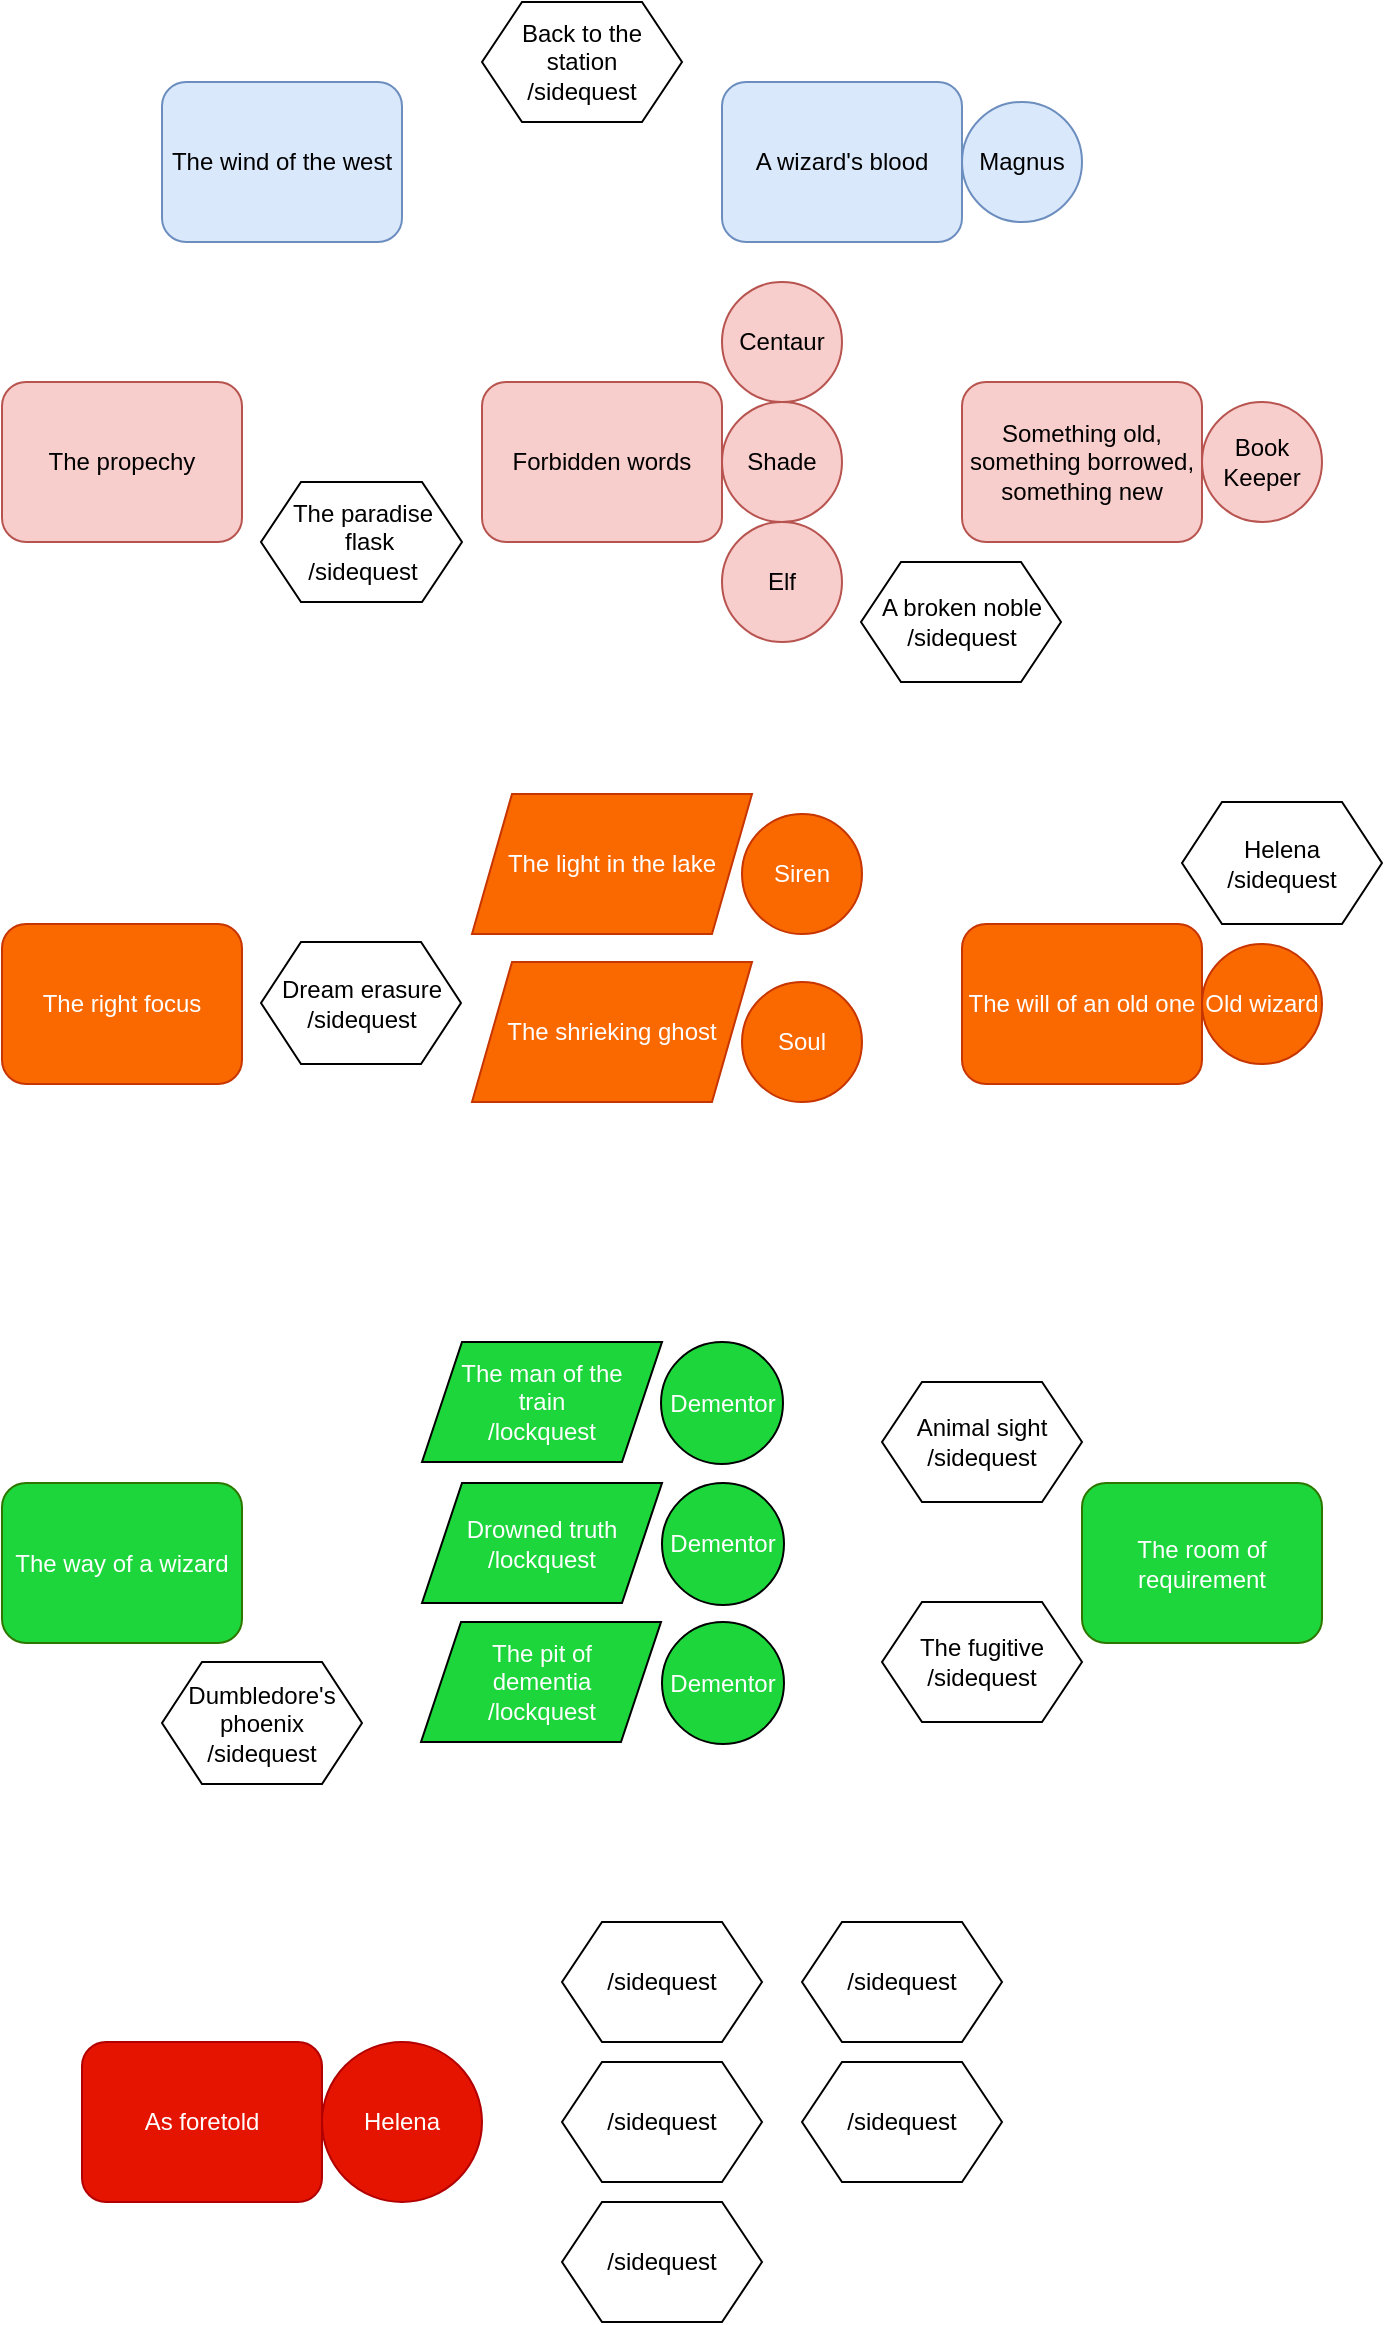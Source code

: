 <mxfile version="13.8.8" type="device"><diagram id="kgpKYQtTHZ0yAKxKKP6v" name="Page-1"><mxGraphModel dx="868" dy="425" grid="1" gridSize="10" guides="1" tooltips="1" connect="1" arrows="1" fold="1" page="1" pageScale="1" pageWidth="850" pageHeight="1400" math="0" shadow="0"><root><mxCell id="0"/><mxCell id="1" parent="0"/><mxCell id="z227WiEI_-g1J5WOYutj-1" value="The wind of the west" style="rounded=1;whiteSpace=wrap;html=1;fillColor=#dae8fc;strokeColor=#6c8ebf;" parent="1" vertex="1"><mxGeometry x="200" y="60" width="120" height="80" as="geometry"/></mxCell><mxCell id="z227WiEI_-g1J5WOYutj-3" value="A wizard's blood" style="rounded=1;whiteSpace=wrap;html=1;fillColor=#dae8fc;strokeColor=#6c8ebf;" parent="1" vertex="1"><mxGeometry x="480" y="60" width="120" height="80" as="geometry"/></mxCell><mxCell id="z227WiEI_-g1J5WOYutj-6" value="Forbidden words" style="rounded=1;whiteSpace=wrap;html=1;fillColor=#f8cecc;strokeColor=#b85450;" parent="1" vertex="1"><mxGeometry x="360" y="210" width="120" height="80" as="geometry"/></mxCell><mxCell id="z227WiEI_-g1J5WOYutj-15" value="Something old, something borrowed, something new" style="rounded=1;whiteSpace=wrap;html=1;fillColor=#f8cecc;strokeColor=#b85450;" parent="1" vertex="1"><mxGeometry x="600" y="210" width="120" height="80" as="geometry"/></mxCell><mxCell id="z227WiEI_-g1J5WOYutj-33" value="The will of an old one" style="rounded=1;whiteSpace=wrap;html=1;fillColor=#fa6800;strokeColor=#C73500;fontColor=#ffffff;" parent="1" vertex="1"><mxGeometry x="600" y="481" width="120" height="80" as="geometry"/></mxCell><mxCell id="z227WiEI_-g1J5WOYutj-40" value="As foretold" style="rounded=1;whiteSpace=wrap;html=1;fillColor=#e51400;strokeColor=#B20000;fontColor=#ffffff;" parent="1" vertex="1"><mxGeometry x="160" y="1040" width="120" height="80" as="geometry"/></mxCell><mxCell id="z227WiEI_-g1J5WOYutj-10" value="The propechy" style="rounded=1;whiteSpace=wrap;html=1;fillColor=#f8cecc;strokeColor=#b85450;" parent="1" vertex="1"><mxGeometry x="120" y="210" width="120" height="80" as="geometry"/></mxCell><mxCell id="tpRj8zRfj65qOkASDJTz-7" value="Centaur" style="ellipse;whiteSpace=wrap;html=1;aspect=fixed;fillColor=#f8cecc;strokeColor=#b85450;" parent="1" vertex="1"><mxGeometry x="480" y="160" width="60" height="60" as="geometry"/></mxCell><mxCell id="tpRj8zRfj65qOkASDJTz-8" value="Shade" style="ellipse;whiteSpace=wrap;html=1;aspect=fixed;fillColor=#f8cecc;strokeColor=#b85450;" parent="1" vertex="1"><mxGeometry x="480" y="220" width="60" height="60" as="geometry"/></mxCell><mxCell id="tpRj8zRfj65qOkASDJTz-19" value="Elf" style="ellipse;whiteSpace=wrap;html=1;aspect=fixed;fillColor=#f8cecc;strokeColor=#b85450;" parent="1" vertex="1"><mxGeometry x="480" y="280" width="60" height="60" as="geometry"/></mxCell><mxCell id="tpRj8zRfj65qOkASDJTz-20" value="The right focus" style="rounded=1;whiteSpace=wrap;html=1;fillColor=#fa6800;strokeColor=#C73500;fontColor=#ffffff;" parent="1" vertex="1"><mxGeometry x="120" y="481" width="120" height="80" as="geometry"/></mxCell><mxCell id="tpRj8zRfj65qOkASDJTz-22" value="Dream erasure&lt;br&gt;/sidequest" style="shape=hexagon;perimeter=hexagonPerimeter2;whiteSpace=wrap;html=1;fixedSize=1;" parent="1" vertex="1"><mxGeometry x="249.5" y="490" width="100" height="61" as="geometry"/></mxCell><mxCell id="tpRj8zRfj65qOkASDJTz-23" value="The paradise&lt;br&gt;&amp;nbsp; flask&lt;br&gt;/sidequest" style="shape=hexagon;perimeter=hexagonPerimeter2;whiteSpace=wrap;html=1;fixedSize=1;" parent="1" vertex="1"><mxGeometry x="249.5" y="260" width="100.5" height="60" as="geometry"/></mxCell><mxCell id="tpRj8zRfj65qOkASDJTz-25" value="Book&lt;br&gt;Keeper" style="ellipse;whiteSpace=wrap;html=1;aspect=fixed;fillColor=#f8cecc;strokeColor=#b85450;" parent="1" vertex="1"><mxGeometry x="720" y="220" width="60" height="60" as="geometry"/></mxCell><mxCell id="tpRj8zRfj65qOkASDJTz-26" value="Siren" style="ellipse;whiteSpace=wrap;html=1;aspect=fixed;fillColor=#fa6800;strokeColor=#C73500;fontColor=#ffffff;" parent="1" vertex="1"><mxGeometry x="490" y="426" width="60" height="60" as="geometry"/></mxCell><mxCell id="tpRj8zRfj65qOkASDJTz-27" value="Soul" style="ellipse;whiteSpace=wrap;html=1;aspect=fixed;fillColor=#fa6800;strokeColor=#C73500;fontColor=#ffffff;" parent="1" vertex="1"><mxGeometry x="490" y="510" width="60" height="60" as="geometry"/></mxCell><mxCell id="tpRj8zRfj65qOkASDJTz-29" value="Back to the station&lt;br&gt;/sidequest" style="shape=hexagon;perimeter=hexagonPerimeter2;whiteSpace=wrap;html=1;fixedSize=1;" parent="1" vertex="1"><mxGeometry x="360" y="20" width="100" height="60" as="geometry"/></mxCell><mxCell id="tpRj8zRfj65qOkASDJTz-30" value="Magnus" style="ellipse;whiteSpace=wrap;html=1;aspect=fixed;fillColor=#dae8fc;strokeColor=#6c8ebf;" parent="1" vertex="1"><mxGeometry x="600" y="70" width="60" height="60" as="geometry"/></mxCell><mxCell id="tpRj8zRfj65qOkASDJTz-31" value="Old wizard" style="ellipse;whiteSpace=wrap;html=1;aspect=fixed;fillColor=#fa6800;strokeColor=#C73500;fontColor=#ffffff;" parent="1" vertex="1"><mxGeometry x="720" y="491" width="60" height="60" as="geometry"/></mxCell><mxCell id="tpRj8zRfj65qOkASDJTz-33" value="Dumbledore's&lt;br&gt;phoenix&lt;br&gt;/sidequest" style="shape=hexagon;perimeter=hexagonPerimeter2;whiteSpace=wrap;html=1;fixedSize=1;" parent="1" vertex="1"><mxGeometry x="200" y="850" width="100" height="61" as="geometry"/></mxCell><mxCell id="tpRj8zRfj65qOkASDJTz-34" value="Helena&lt;br&gt;/sidequest" style="shape=hexagon;perimeter=hexagonPerimeter2;whiteSpace=wrap;html=1;fixedSize=1;" parent="1" vertex="1"><mxGeometry x="710" y="420" width="100" height="61" as="geometry"/></mxCell><mxCell id="tpRj8zRfj65qOkASDJTz-35" value="A broken noble /sidequest" style="shape=hexagon;perimeter=hexagonPerimeter2;whiteSpace=wrap;html=1;fixedSize=1;" parent="1" vertex="1"><mxGeometry x="549.5" y="300" width="100" height="60" as="geometry"/></mxCell><mxCell id="tpRj8zRfj65qOkASDJTz-38" value="The way of a wizard" style="rounded=1;whiteSpace=wrap;html=1;strokeColor=#2D7600;fontColor=#ffffff;fillColor=#1CD63B;" parent="1" vertex="1"><mxGeometry x="120" y="760.5" width="120" height="80" as="geometry"/></mxCell><mxCell id="tpRj8zRfj65qOkASDJTz-122" value="&lt;font color=&quot;#ffffff&quot;&gt;The man of the&lt;br&gt;train&lt;br&gt;/lockquest&lt;/font&gt;" style="shape=parallelogram;perimeter=parallelogramPerimeter;whiteSpace=wrap;html=1;fixedSize=1;fillColor=#1CD63B;" parent="1" vertex="1"><mxGeometry x="330" y="690" width="120" height="60" as="geometry"/></mxCell><mxCell id="tpRj8zRfj65qOkASDJTz-123" value="&lt;font color=&quot;#ffffff&quot;&gt;The pit of &lt;br&gt;dementia&lt;br&gt;/lockquest&lt;/font&gt;" style="shape=parallelogram;perimeter=parallelogramPerimeter;whiteSpace=wrap;html=1;fixedSize=1;fillColor=#1CD63B;" parent="1" vertex="1"><mxGeometry x="329.5" y="830" width="120" height="60" as="geometry"/></mxCell><mxCell id="tpRj8zRfj65qOkASDJTz-125" value="&lt;font color=&quot;#ffffff&quot;&gt;Drowned truth&lt;br&gt;/lockquest&lt;br&gt;&lt;/font&gt;" style="shape=parallelogram;perimeter=parallelogramPerimeter;whiteSpace=wrap;html=1;fixedSize=1;fillColor=#1CD63B;" parent="1" vertex="1"><mxGeometry x="330" y="760.5" width="120" height="60" as="geometry"/></mxCell><mxCell id="tpRj8zRfj65qOkASDJTz-127" value="&lt;font color=&quot;#ffffff&quot;&gt;Dementor&lt;/font&gt;" style="ellipse;whiteSpace=wrap;html=1;aspect=fixed;fillColor=#1CD63B;" parent="1" vertex="1"><mxGeometry x="450" y="830" width="61" height="61" as="geometry"/></mxCell><mxCell id="tpRj8zRfj65qOkASDJTz-128" value="&lt;font color=&quot;#ffffff&quot;&gt;Dementor&lt;/font&gt;" style="ellipse;whiteSpace=wrap;html=1;aspect=fixed;fillColor=#1CD63B;" parent="1" vertex="1"><mxGeometry x="450" y="760.5" width="61" height="61" as="geometry"/></mxCell><mxCell id="tpRj8zRfj65qOkASDJTz-129" value="Animal sight&lt;br&gt;/sidequest" style="shape=hexagon;perimeter=hexagonPerimeter2;whiteSpace=wrap;html=1;fixedSize=1;" parent="1" vertex="1"><mxGeometry x="560" y="710" width="100" height="60" as="geometry"/></mxCell><mxCell id="tpRj8zRfj65qOkASDJTz-131" value="The room of requirement" style="rounded=1;whiteSpace=wrap;html=1;strokeColor=#2D7600;fontColor=#ffffff;fillColor=#1CD63B;" parent="1" vertex="1"><mxGeometry x="660" y="760.5" width="120" height="80" as="geometry"/></mxCell><mxCell id="tpRj8zRfj65qOkASDJTz-132" value="The fugitive&lt;br&gt;/sidequest" style="shape=hexagon;perimeter=hexagonPerimeter2;whiteSpace=wrap;html=1;fixedSize=1;" parent="1" vertex="1"><mxGeometry x="560" y="820" width="100" height="60" as="geometry"/></mxCell><mxCell id="tpRj8zRfj65qOkASDJTz-133" value="Helena" style="ellipse;whiteSpace=wrap;html=1;aspect=fixed;fillColor=#e51400;strokeColor=#B20000;fontColor=#ffffff;" parent="1" vertex="1"><mxGeometry x="280" y="1040" width="80" height="80" as="geometry"/></mxCell><mxCell id="tpRj8zRfj65qOkASDJTz-134" value="/sidequest" style="shape=hexagon;perimeter=hexagonPerimeter2;whiteSpace=wrap;html=1;fixedSize=1;" parent="1" vertex="1"><mxGeometry x="400" y="980" width="100" height="60" as="geometry"/></mxCell><mxCell id="tpRj8zRfj65qOkASDJTz-135" value="/sidequest" style="shape=hexagon;perimeter=hexagonPerimeter2;whiteSpace=wrap;html=1;fixedSize=1;" parent="1" vertex="1"><mxGeometry x="400" y="1050" width="100" height="60" as="geometry"/></mxCell><mxCell id="tpRj8zRfj65qOkASDJTz-136" value="/sidequest" style="shape=hexagon;perimeter=hexagonPerimeter2;whiteSpace=wrap;html=1;fixedSize=1;" parent="1" vertex="1"><mxGeometry x="400" y="1120" width="100" height="60" as="geometry"/></mxCell><mxCell id="tpRj8zRfj65qOkASDJTz-137" value="/sidequest" style="shape=hexagon;perimeter=hexagonPerimeter2;whiteSpace=wrap;html=1;fixedSize=1;" parent="1" vertex="1"><mxGeometry x="520" y="980" width="100" height="60" as="geometry"/></mxCell><mxCell id="tpRj8zRfj65qOkASDJTz-138" value="/sidequest" style="shape=hexagon;perimeter=hexagonPerimeter2;whiteSpace=wrap;html=1;fixedSize=1;" parent="1" vertex="1"><mxGeometry x="520" y="1050" width="100" height="60" as="geometry"/></mxCell><mxCell id="zGrYmJMjVTJabTNmQy4Q-2" value="The light in the lake" style="shape=parallelogram;perimeter=parallelogramPerimeter;whiteSpace=wrap;html=1;fixedSize=1;rounded=0;glass=0;fillColor=#fa6800;strokeColor=#C73500;fontColor=#ffffff;" parent="1" vertex="1"><mxGeometry x="355" y="416" width="140" height="70" as="geometry"/></mxCell><mxCell id="zGrYmJMjVTJabTNmQy4Q-3" value="The shrieking ghost" style="shape=parallelogram;perimeter=parallelogramPerimeter;whiteSpace=wrap;html=1;fixedSize=1;rounded=0;glass=0;fillColor=#fa6800;strokeColor=#C73500;fontColor=#ffffff;" parent="1" vertex="1"><mxGeometry x="355" y="500" width="140" height="70" as="geometry"/></mxCell><mxCell id="r74Sodg_bcN25CCjBX3x-1" value="&lt;font color=&quot;#ffffff&quot;&gt;Dementor&lt;/font&gt;" style="ellipse;whiteSpace=wrap;html=1;aspect=fixed;fillColor=#1CD63B;" parent="1" vertex="1"><mxGeometry x="449.5" y="690" width="61" height="61" as="geometry"/></mxCell></root></mxGraphModel></diagram></mxfile>